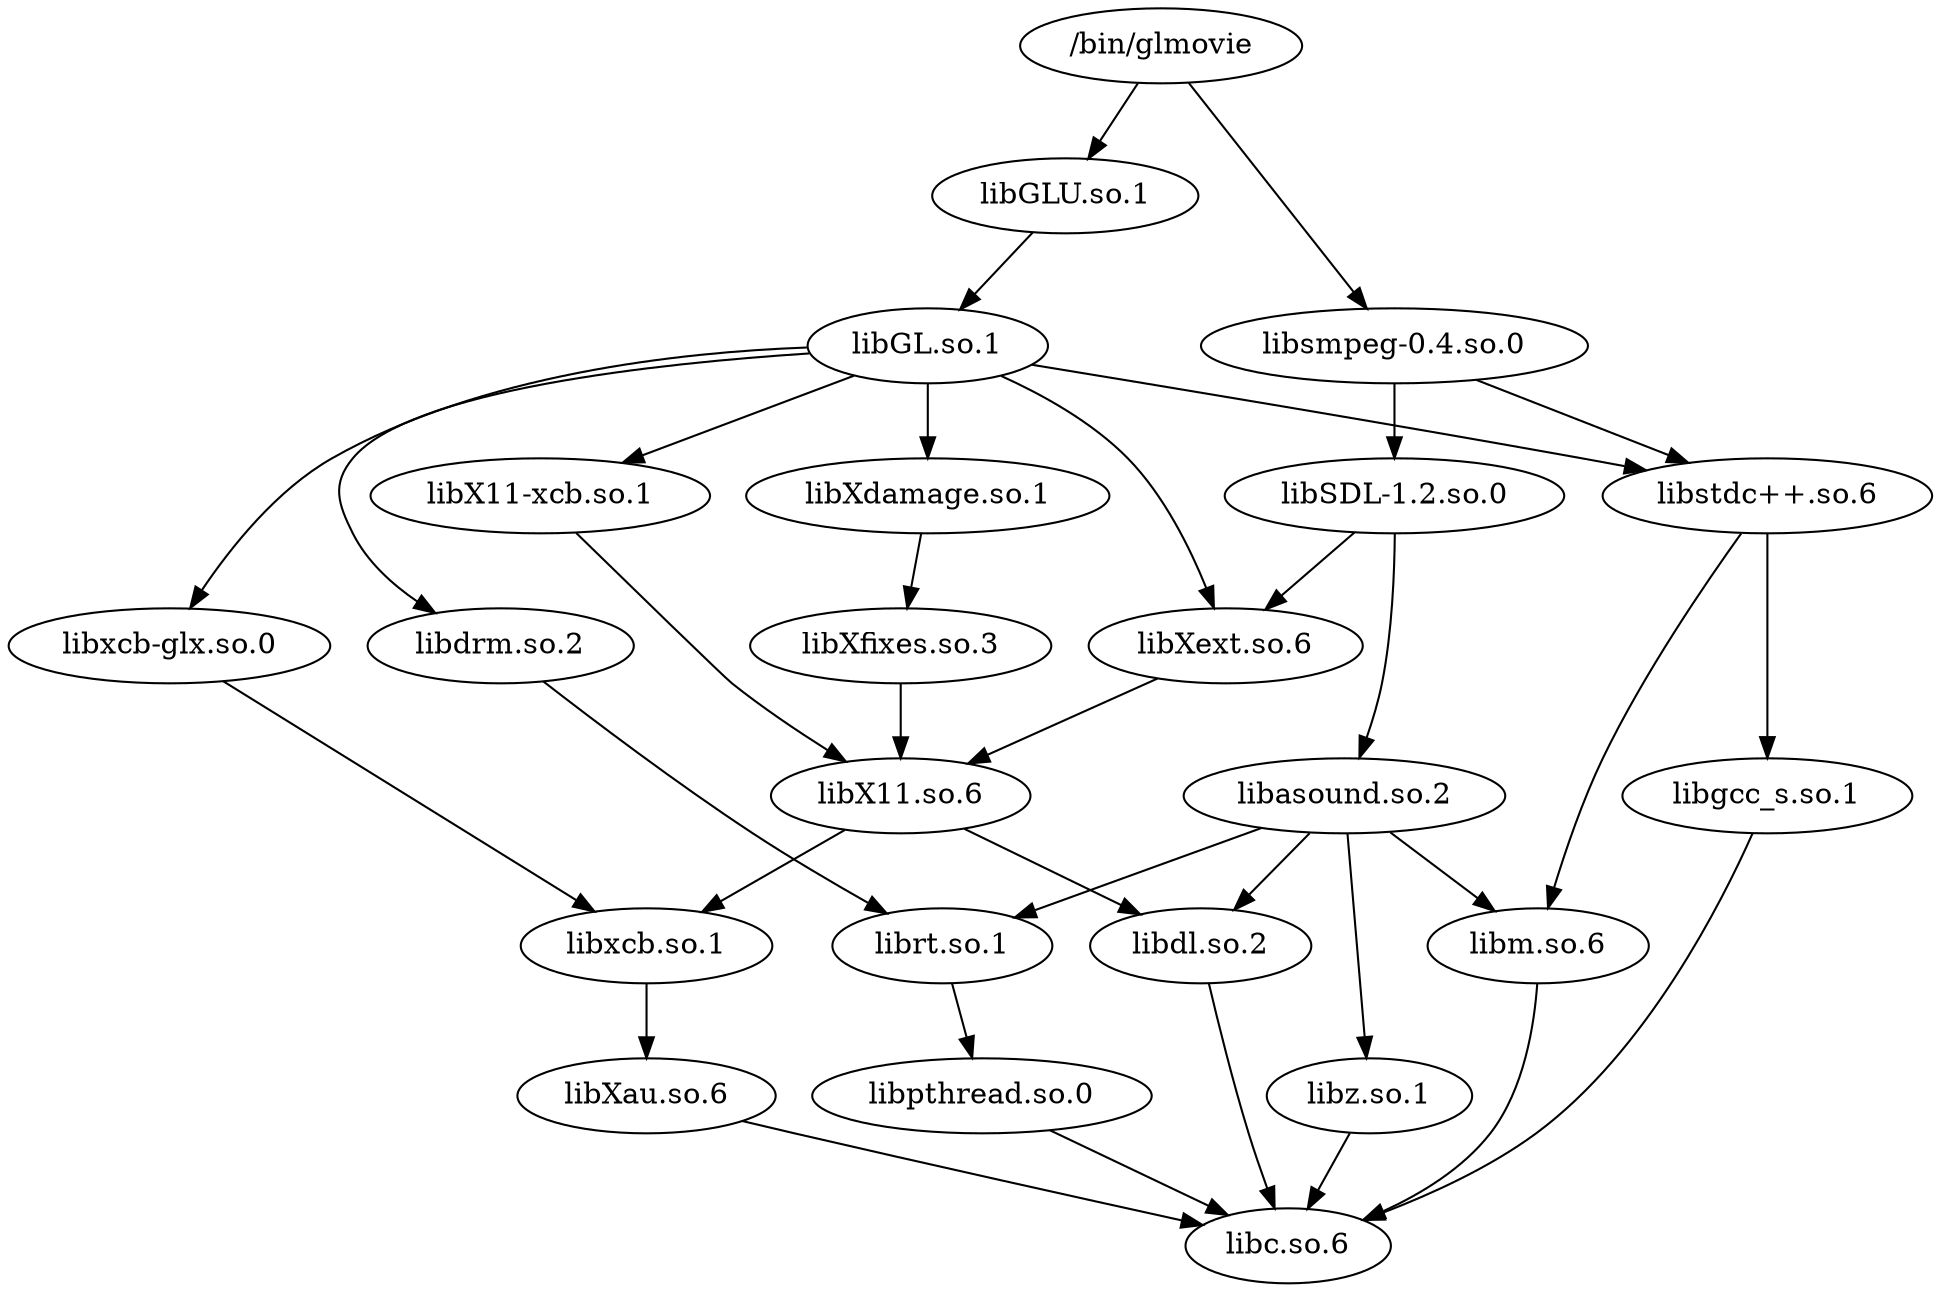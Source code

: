 digraph G {
	graph [layout=dot];
	_bin_glmovie	 [label="/bin/glmovie"];
	libGLU_so_1	 [label="libGLU.so.1"];
	_bin_glmovie -> libGLU_so_1;
	libsmpeg_0_4_so_0	 [label="libsmpeg-0.4.so.0"];
	_bin_glmovie -> libsmpeg_0_4_so_0;
	libGL_so_1	 [label="libGL.so.1"];
	libXext_so_6	 [label="libXext.so.6"];
	libGL_so_1 -> libXext_so_6;
	libXdamage_so_1	 [label="libXdamage.so.1"];
	libGL_so_1 -> libXdamage_so_1;
	libX11_xcb_so_1	 [label="libX11-xcb.so.1"];
	libGL_so_1 -> libX11_xcb_so_1;
	libxcb_glx_so_0	 [label="libxcb-glx.so.0"];
	libGL_so_1 -> libxcb_glx_so_0;
	libdrm_so_2	 [label="libdrm.so.2"];
	libGL_so_1 -> libdrm_so_2;
	libstdc___so_6	 [label="libstdc++.so.6"];
	libGL_so_1 -> libstdc___so_6;
	libGLU_so_1 -> libGL_so_1;
	libSDL_1_2_so_0	 [label="libSDL-1.2.so.0"];
	libsmpeg_0_4_so_0 -> libSDL_1_2_so_0;
	libsmpeg_0_4_so_0 -> libstdc___so_6;
	libm_so_6	 [label="libm.so.6"];
	libstdc___so_6 -> libm_so_6;
	libgcc_s_so_1	 [label="libgcc_s.so.1"];
	libstdc___so_6 -> libgcc_s_so_1;
	libSDL_1_2_so_0 -> libXext_so_6;
	libasound_so_2	 [label="libasound.so.2"];
	libSDL_1_2_so_0 -> libasound_so_2;
	libX11_so_6	 [label="libX11.so.6"];
	libXext_so_6 -> libX11_so_6;
	libxcb_so_1	 [label="libxcb.so.1"];
	libX11_so_6 -> libxcb_so_1;
	libdl_so_2	 [label="libdl.so.2"];
	libX11_so_6 -> libdl_so_2;
	libXau_so_6	 [label="libXau.so.6"];
	libxcb_so_1 -> libXau_so_6;
	libc_so_6	 [label="libc.so.6"];
	libXau_so_6 -> libc_so_6;
	libdl_so_2 -> libc_so_6;
	libm_so_6 -> libc_so_6;
	libgcc_s_so_1 -> libc_so_6;
	libpthread_so_0	 [label="libpthread.so.0"];
	libpthread_so_0 -> libc_so_6;
	libXfixes_so_3	 [label="libXfixes.so.3"];
	libXdamage_so_1 -> libXfixes_so_3;
	libXfixes_so_3 -> libX11_so_6;
	libX11_xcb_so_1 -> libX11_so_6;
	libxcb_glx_so_0 -> libxcb_so_1;
	librt_so_1	 [label="librt.so.1"];
	libdrm_so_2 -> librt_so_1;
	libz_so_1	 [label="libz.so.1"];
	libasound_so_2 -> libz_so_1;
	libasound_so_2 -> libm_so_6;
	libasound_so_2 -> libdl_so_2;
	libasound_so_2 -> librt_so_1;
	libz_so_1 -> libc_so_6;
	librt_so_1 -> libpthread_so_0;
}
